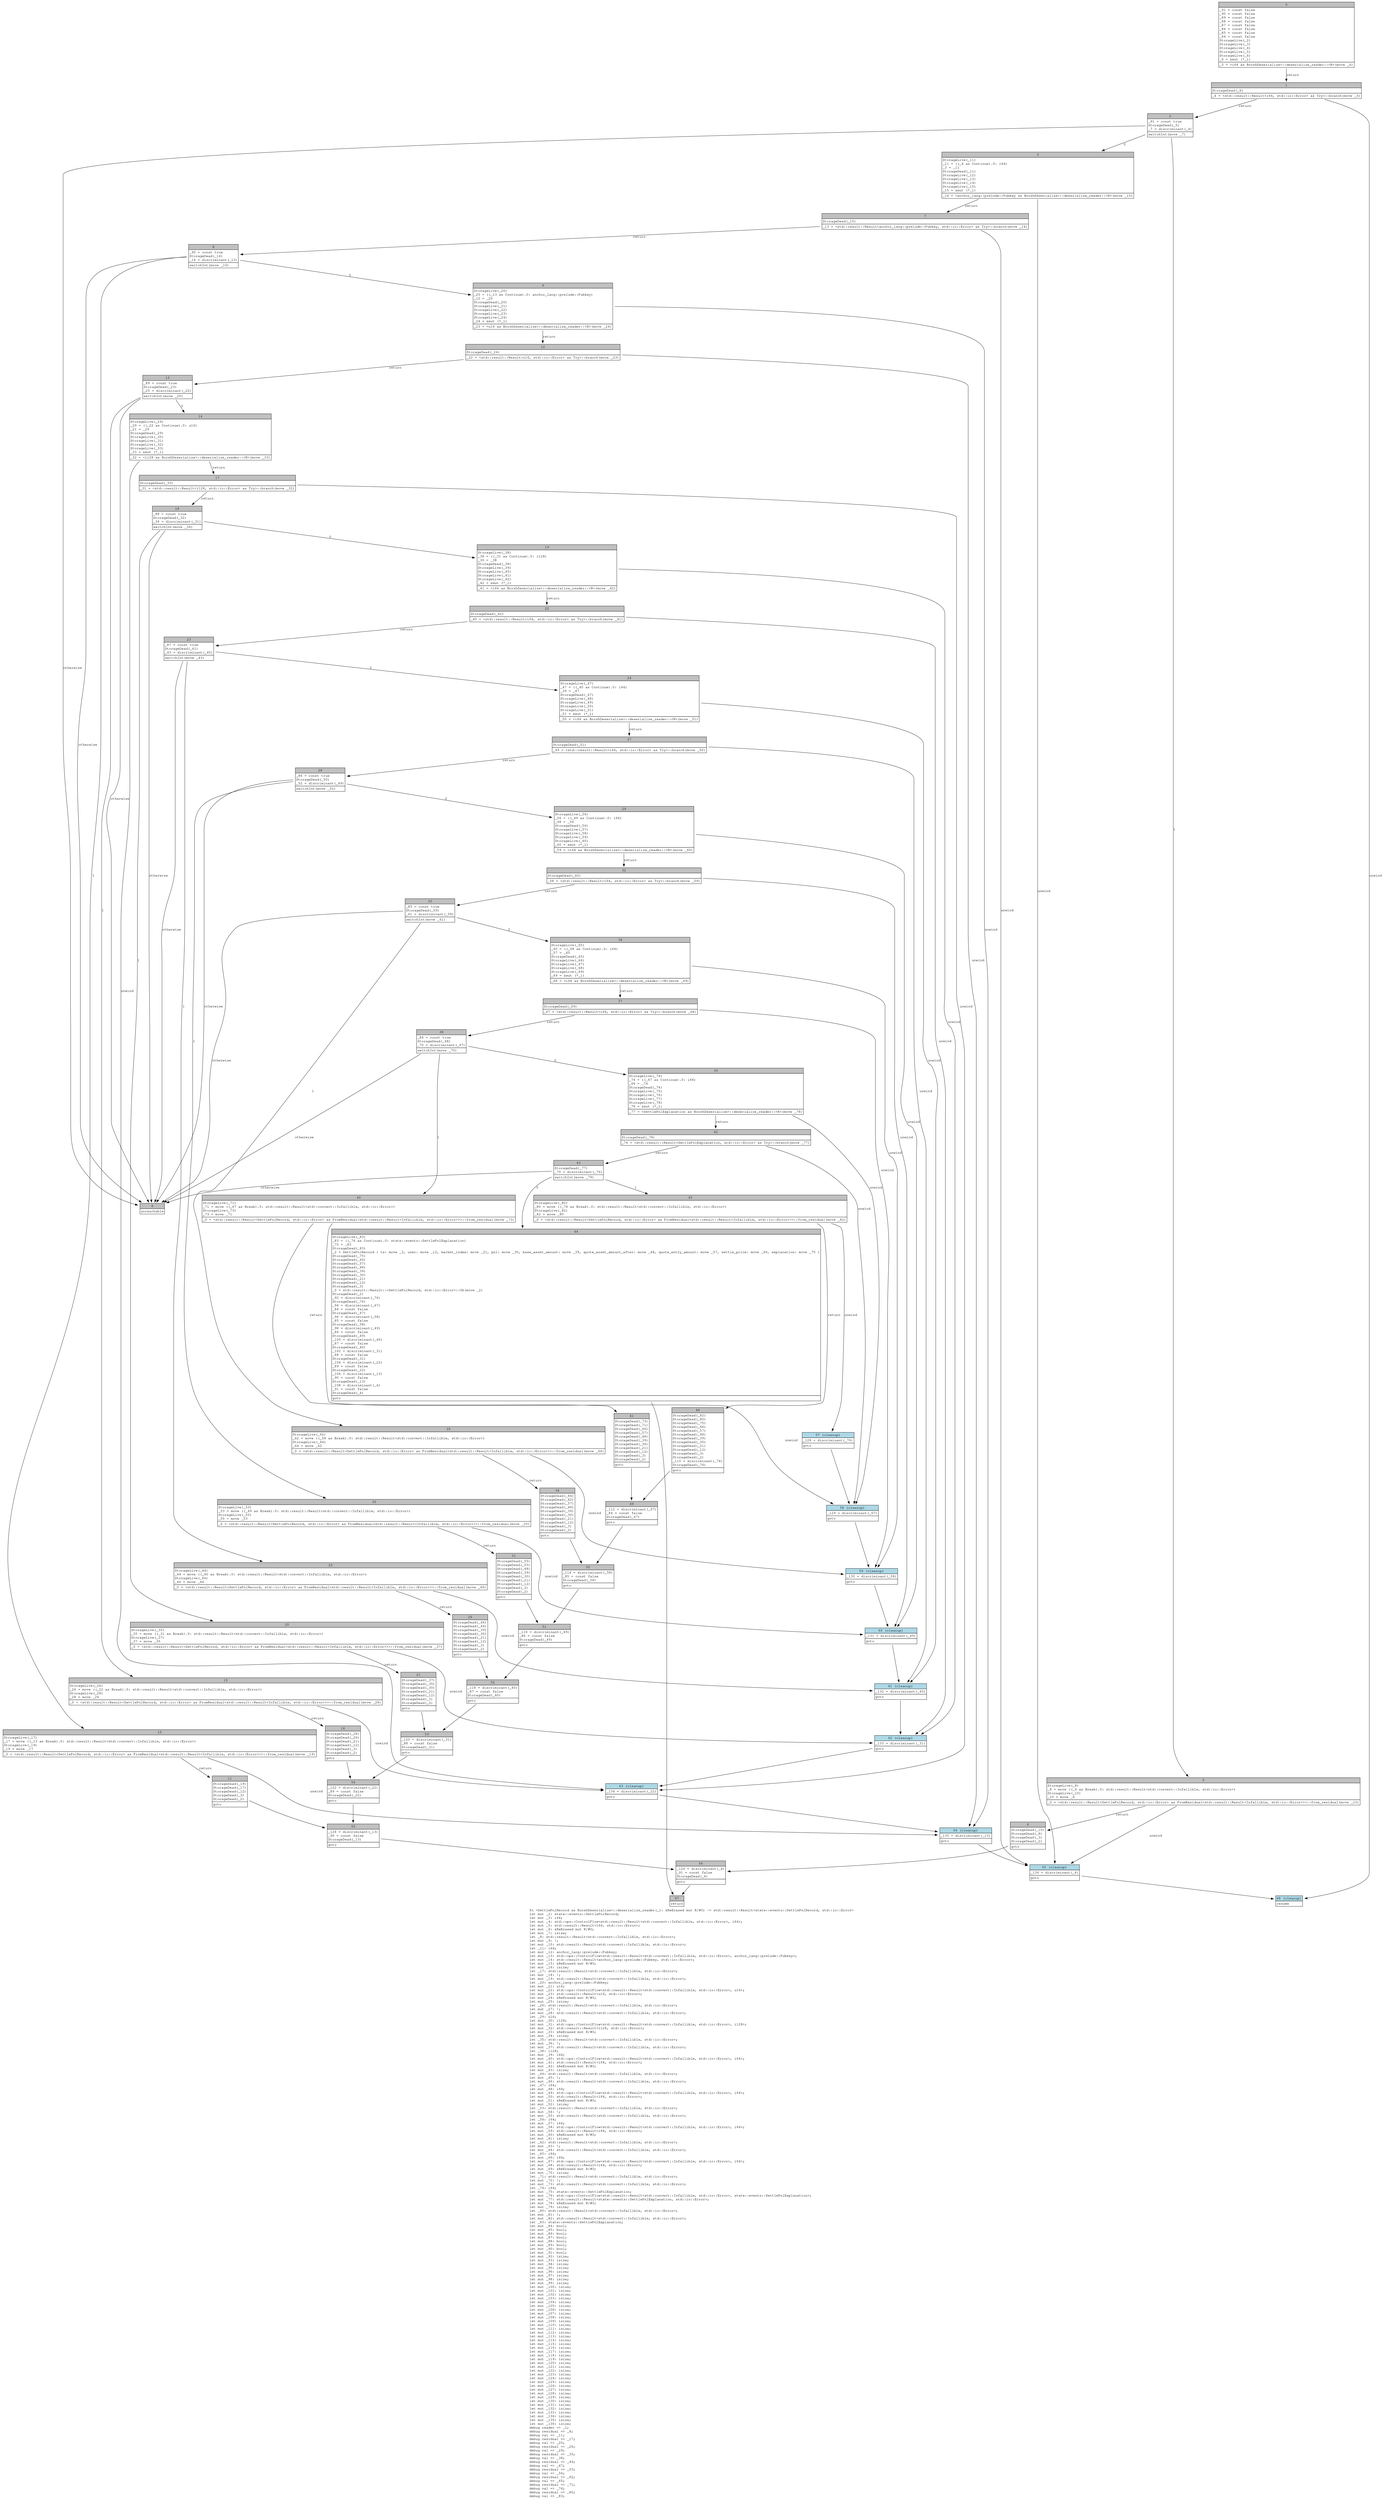 digraph Mir_0_15865 {
    graph [fontname="Courier, monospace"];
    node [fontname="Courier, monospace"];
    edge [fontname="Courier, monospace"];
    label=<fn &lt;SettlePnlRecord as BorshDeserialize&gt;::deserialize_reader(_1: &amp;ReErased mut R/#0) -&gt; std::result::Result&lt;state::events::SettlePnlRecord, std::io::Error&gt;<br align="left"/>let mut _2: state::events::SettlePnlRecord;<br align="left"/>let mut _3: i64;<br align="left"/>let mut _4: std::ops::ControlFlow&lt;std::result::Result&lt;std::convert::Infallible, std::io::Error&gt;, i64&gt;;<br align="left"/>let mut _5: std::result::Result&lt;i64, std::io::Error&gt;;<br align="left"/>let mut _6: &amp;ReErased mut R/#0;<br align="left"/>let mut _7: isize;<br align="left"/>let _8: std::result::Result&lt;std::convert::Infallible, std::io::Error&gt;;<br align="left"/>let mut _9: !;<br align="left"/>let mut _10: std::result::Result&lt;std::convert::Infallible, std::io::Error&gt;;<br align="left"/>let _11: i64;<br align="left"/>let mut _12: anchor_lang::prelude::Pubkey;<br align="left"/>let mut _13: std::ops::ControlFlow&lt;std::result::Result&lt;std::convert::Infallible, std::io::Error&gt;, anchor_lang::prelude::Pubkey&gt;;<br align="left"/>let mut _14: std::result::Result&lt;anchor_lang::prelude::Pubkey, std::io::Error&gt;;<br align="left"/>let mut _15: &amp;ReErased mut R/#0;<br align="left"/>let mut _16: isize;<br align="left"/>let _17: std::result::Result&lt;std::convert::Infallible, std::io::Error&gt;;<br align="left"/>let mut _18: !;<br align="left"/>let mut _19: std::result::Result&lt;std::convert::Infallible, std::io::Error&gt;;<br align="left"/>let _20: anchor_lang::prelude::Pubkey;<br align="left"/>let mut _21: u16;<br align="left"/>let mut _22: std::ops::ControlFlow&lt;std::result::Result&lt;std::convert::Infallible, std::io::Error&gt;, u16&gt;;<br align="left"/>let mut _23: std::result::Result&lt;u16, std::io::Error&gt;;<br align="left"/>let mut _24: &amp;ReErased mut R/#0;<br align="left"/>let mut _25: isize;<br align="left"/>let _26: std::result::Result&lt;std::convert::Infallible, std::io::Error&gt;;<br align="left"/>let mut _27: !;<br align="left"/>let mut _28: std::result::Result&lt;std::convert::Infallible, std::io::Error&gt;;<br align="left"/>let _29: u16;<br align="left"/>let mut _30: i128;<br align="left"/>let mut _31: std::ops::ControlFlow&lt;std::result::Result&lt;std::convert::Infallible, std::io::Error&gt;, i128&gt;;<br align="left"/>let mut _32: std::result::Result&lt;i128, std::io::Error&gt;;<br align="left"/>let mut _33: &amp;ReErased mut R/#0;<br align="left"/>let mut _34: isize;<br align="left"/>let _35: std::result::Result&lt;std::convert::Infallible, std::io::Error&gt;;<br align="left"/>let mut _36: !;<br align="left"/>let mut _37: std::result::Result&lt;std::convert::Infallible, std::io::Error&gt;;<br align="left"/>let _38: i128;<br align="left"/>let mut _39: i64;<br align="left"/>let mut _40: std::ops::ControlFlow&lt;std::result::Result&lt;std::convert::Infallible, std::io::Error&gt;, i64&gt;;<br align="left"/>let mut _41: std::result::Result&lt;i64, std::io::Error&gt;;<br align="left"/>let mut _42: &amp;ReErased mut R/#0;<br align="left"/>let mut _43: isize;<br align="left"/>let _44: std::result::Result&lt;std::convert::Infallible, std::io::Error&gt;;<br align="left"/>let mut _45: !;<br align="left"/>let mut _46: std::result::Result&lt;std::convert::Infallible, std::io::Error&gt;;<br align="left"/>let _47: i64;<br align="left"/>let mut _48: i64;<br align="left"/>let mut _49: std::ops::ControlFlow&lt;std::result::Result&lt;std::convert::Infallible, std::io::Error&gt;, i64&gt;;<br align="left"/>let mut _50: std::result::Result&lt;i64, std::io::Error&gt;;<br align="left"/>let mut _51: &amp;ReErased mut R/#0;<br align="left"/>let mut _52: isize;<br align="left"/>let _53: std::result::Result&lt;std::convert::Infallible, std::io::Error&gt;;<br align="left"/>let mut _54: !;<br align="left"/>let mut _55: std::result::Result&lt;std::convert::Infallible, std::io::Error&gt;;<br align="left"/>let _56: i64;<br align="left"/>let mut _57: i64;<br align="left"/>let mut _58: std::ops::ControlFlow&lt;std::result::Result&lt;std::convert::Infallible, std::io::Error&gt;, i64&gt;;<br align="left"/>let mut _59: std::result::Result&lt;i64, std::io::Error&gt;;<br align="left"/>let mut _60: &amp;ReErased mut R/#0;<br align="left"/>let mut _61: isize;<br align="left"/>let _62: std::result::Result&lt;std::convert::Infallible, std::io::Error&gt;;<br align="left"/>let mut _63: !;<br align="left"/>let mut _64: std::result::Result&lt;std::convert::Infallible, std::io::Error&gt;;<br align="left"/>let _65: i64;<br align="left"/>let mut _66: i64;<br align="left"/>let mut _67: std::ops::ControlFlow&lt;std::result::Result&lt;std::convert::Infallible, std::io::Error&gt;, i64&gt;;<br align="left"/>let mut _68: std::result::Result&lt;i64, std::io::Error&gt;;<br align="left"/>let mut _69: &amp;ReErased mut R/#0;<br align="left"/>let mut _70: isize;<br align="left"/>let _71: std::result::Result&lt;std::convert::Infallible, std::io::Error&gt;;<br align="left"/>let mut _72: !;<br align="left"/>let mut _73: std::result::Result&lt;std::convert::Infallible, std::io::Error&gt;;<br align="left"/>let _74: i64;<br align="left"/>let mut _75: state::events::SettlePnlExplanation;<br align="left"/>let mut _76: std::ops::ControlFlow&lt;std::result::Result&lt;std::convert::Infallible, std::io::Error&gt;, state::events::SettlePnlExplanation&gt;;<br align="left"/>let mut _77: std::result::Result&lt;state::events::SettlePnlExplanation, std::io::Error&gt;;<br align="left"/>let mut _78: &amp;ReErased mut R/#0;<br align="left"/>let mut _79: isize;<br align="left"/>let _80: std::result::Result&lt;std::convert::Infallible, std::io::Error&gt;;<br align="left"/>let mut _81: !;<br align="left"/>let mut _82: std::result::Result&lt;std::convert::Infallible, std::io::Error&gt;;<br align="left"/>let _83: state::events::SettlePnlExplanation;<br align="left"/>let mut _84: bool;<br align="left"/>let mut _85: bool;<br align="left"/>let mut _86: bool;<br align="left"/>let mut _87: bool;<br align="left"/>let mut _88: bool;<br align="left"/>let mut _89: bool;<br align="left"/>let mut _90: bool;<br align="left"/>let mut _91: bool;<br align="left"/>let mut _92: isize;<br align="left"/>let mut _93: isize;<br align="left"/>let mut _94: isize;<br align="left"/>let mut _95: isize;<br align="left"/>let mut _96: isize;<br align="left"/>let mut _97: isize;<br align="left"/>let mut _98: isize;<br align="left"/>let mut _99: isize;<br align="left"/>let mut _100: isize;<br align="left"/>let mut _101: isize;<br align="left"/>let mut _102: isize;<br align="left"/>let mut _103: isize;<br align="left"/>let mut _104: isize;<br align="left"/>let mut _105: isize;<br align="left"/>let mut _106: isize;<br align="left"/>let mut _107: isize;<br align="left"/>let mut _108: isize;<br align="left"/>let mut _109: isize;<br align="left"/>let mut _110: isize;<br align="left"/>let mut _111: isize;<br align="left"/>let mut _112: isize;<br align="left"/>let mut _113: isize;<br align="left"/>let mut _114: isize;<br align="left"/>let mut _115: isize;<br align="left"/>let mut _116: isize;<br align="left"/>let mut _117: isize;<br align="left"/>let mut _118: isize;<br align="left"/>let mut _119: isize;<br align="left"/>let mut _120: isize;<br align="left"/>let mut _121: isize;<br align="left"/>let mut _122: isize;<br align="left"/>let mut _123: isize;<br align="left"/>let mut _124: isize;<br align="left"/>let mut _125: isize;<br align="left"/>let mut _126: isize;<br align="left"/>let mut _127: isize;<br align="left"/>let mut _128: isize;<br align="left"/>let mut _129: isize;<br align="left"/>let mut _130: isize;<br align="left"/>let mut _131: isize;<br align="left"/>let mut _132: isize;<br align="left"/>let mut _133: isize;<br align="left"/>let mut _134: isize;<br align="left"/>let mut _135: isize;<br align="left"/>let mut _136: isize;<br align="left"/>debug reader =&gt; _1;<br align="left"/>debug residual =&gt; _8;<br align="left"/>debug val =&gt; _11;<br align="left"/>debug residual =&gt; _17;<br align="left"/>debug val =&gt; _20;<br align="left"/>debug residual =&gt; _26;<br align="left"/>debug val =&gt; _29;<br align="left"/>debug residual =&gt; _35;<br align="left"/>debug val =&gt; _38;<br align="left"/>debug residual =&gt; _44;<br align="left"/>debug val =&gt; _47;<br align="left"/>debug residual =&gt; _53;<br align="left"/>debug val =&gt; _56;<br align="left"/>debug residual =&gt; _62;<br align="left"/>debug val =&gt; _65;<br align="left"/>debug residual =&gt; _71;<br align="left"/>debug val =&gt; _74;<br align="left"/>debug residual =&gt; _80;<br align="left"/>debug val =&gt; _83;<br align="left"/>>;
    bb0__0_15865 [shape="none", label=<<table border="0" cellborder="1" cellspacing="0"><tr><td bgcolor="gray" align="center" colspan="1">0</td></tr><tr><td align="left" balign="left">_91 = const false<br/>_90 = const false<br/>_89 = const false<br/>_88 = const false<br/>_87 = const false<br/>_86 = const false<br/>_85 = const false<br/>_84 = const false<br/>StorageLive(_2)<br/>StorageLive(_3)<br/>StorageLive(_4)<br/>StorageLive(_5)<br/>StorageLive(_6)<br/>_6 = &amp;mut (*_1)<br/></td></tr><tr><td align="left">_5 = &lt;i64 as BorshDeserialize&gt;::deserialize_reader::&lt;R&gt;(move _6)</td></tr></table>>];
    bb1__0_15865 [shape="none", label=<<table border="0" cellborder="1" cellspacing="0"><tr><td bgcolor="gray" align="center" colspan="1">1</td></tr><tr><td align="left" balign="left">StorageDead(_6)<br/></td></tr><tr><td align="left">_4 = &lt;std::result::Result&lt;i64, std::io::Error&gt; as Try&gt;::branch(move _5)</td></tr></table>>];
    bb2__0_15865 [shape="none", label=<<table border="0" cellborder="1" cellspacing="0"><tr><td bgcolor="gray" align="center" colspan="1">2</td></tr><tr><td align="left" balign="left">_91 = const true<br/>StorageDead(_5)<br/>_7 = discriminant(_4)<br/></td></tr><tr><td align="left">switchInt(move _7)</td></tr></table>>];
    bb3__0_15865 [shape="none", label=<<table border="0" cellborder="1" cellspacing="0"><tr><td bgcolor="gray" align="center" colspan="1">3</td></tr><tr><td align="left" balign="left">StorageLive(_11)<br/>_11 = ((_4 as Continue).0: i64)<br/>_3 = _11<br/>StorageDead(_11)<br/>StorageLive(_12)<br/>StorageLive(_13)<br/>StorageLive(_14)<br/>StorageLive(_15)<br/>_15 = &amp;mut (*_1)<br/></td></tr><tr><td align="left">_14 = &lt;anchor_lang::prelude::Pubkey as BorshDeserialize&gt;::deserialize_reader::&lt;R&gt;(move _15)</td></tr></table>>];
    bb4__0_15865 [shape="none", label=<<table border="0" cellborder="1" cellspacing="0"><tr><td bgcolor="gray" align="center" colspan="1">4</td></tr><tr><td align="left">unreachable</td></tr></table>>];
    bb5__0_15865 [shape="none", label=<<table border="0" cellborder="1" cellspacing="0"><tr><td bgcolor="gray" align="center" colspan="1">5</td></tr><tr><td align="left" balign="left">StorageLive(_8)<br/>_8 = move ((_4 as Break).0: std::result::Result&lt;std::convert::Infallible, std::io::Error&gt;)<br/>StorageLive(_10)<br/>_10 = move _8<br/></td></tr><tr><td align="left">_0 = &lt;std::result::Result&lt;SettlePnlRecord, std::io::Error&gt; as FromResidual&lt;std::result::Result&lt;Infallible, std::io::Error&gt;&gt;&gt;::from_residual(move _10)</td></tr></table>>];
    bb6__0_15865 [shape="none", label=<<table border="0" cellborder="1" cellspacing="0"><tr><td bgcolor="gray" align="center" colspan="1">6</td></tr><tr><td align="left" balign="left">StorageDead(_10)<br/>StorageDead(_8)<br/>StorageDead(_3)<br/>StorageDead(_2)<br/></td></tr><tr><td align="left">goto</td></tr></table>>];
    bb7__0_15865 [shape="none", label=<<table border="0" cellborder="1" cellspacing="0"><tr><td bgcolor="gray" align="center" colspan="1">7</td></tr><tr><td align="left" balign="left">StorageDead(_15)<br/></td></tr><tr><td align="left">_13 = &lt;std::result::Result&lt;anchor_lang::prelude::Pubkey, std::io::Error&gt; as Try&gt;::branch(move _14)</td></tr></table>>];
    bb8__0_15865 [shape="none", label=<<table border="0" cellborder="1" cellspacing="0"><tr><td bgcolor="gray" align="center" colspan="1">8</td></tr><tr><td align="left" balign="left">_90 = const true<br/>StorageDead(_14)<br/>_16 = discriminant(_13)<br/></td></tr><tr><td align="left">switchInt(move _16)</td></tr></table>>];
    bb9__0_15865 [shape="none", label=<<table border="0" cellborder="1" cellspacing="0"><tr><td bgcolor="gray" align="center" colspan="1">9</td></tr><tr><td align="left" balign="left">StorageLive(_20)<br/>_20 = ((_13 as Continue).0: anchor_lang::prelude::Pubkey)<br/>_12 = _20<br/>StorageDead(_20)<br/>StorageLive(_21)<br/>StorageLive(_22)<br/>StorageLive(_23)<br/>StorageLive(_24)<br/>_24 = &amp;mut (*_1)<br/></td></tr><tr><td align="left">_23 = &lt;u16 as BorshDeserialize&gt;::deserialize_reader::&lt;R&gt;(move _24)</td></tr></table>>];
    bb10__0_15865 [shape="none", label=<<table border="0" cellborder="1" cellspacing="0"><tr><td bgcolor="gray" align="center" colspan="1">10</td></tr><tr><td align="left" balign="left">StorageLive(_17)<br/>_17 = move ((_13 as Break).0: std::result::Result&lt;std::convert::Infallible, std::io::Error&gt;)<br/>StorageLive(_19)<br/>_19 = move _17<br/></td></tr><tr><td align="left">_0 = &lt;std::result::Result&lt;SettlePnlRecord, std::io::Error&gt; as FromResidual&lt;std::result::Result&lt;Infallible, std::io::Error&gt;&gt;&gt;::from_residual(move _19)</td></tr></table>>];
    bb11__0_15865 [shape="none", label=<<table border="0" cellborder="1" cellspacing="0"><tr><td bgcolor="gray" align="center" colspan="1">11</td></tr><tr><td align="left" balign="left">StorageDead(_19)<br/>StorageDead(_17)<br/>StorageDead(_12)<br/>StorageDead(_3)<br/>StorageDead(_2)<br/></td></tr><tr><td align="left">goto</td></tr></table>>];
    bb12__0_15865 [shape="none", label=<<table border="0" cellborder="1" cellspacing="0"><tr><td bgcolor="gray" align="center" colspan="1">12</td></tr><tr><td align="left" balign="left">StorageDead(_24)<br/></td></tr><tr><td align="left">_22 = &lt;std::result::Result&lt;u16, std::io::Error&gt; as Try&gt;::branch(move _23)</td></tr></table>>];
    bb13__0_15865 [shape="none", label=<<table border="0" cellborder="1" cellspacing="0"><tr><td bgcolor="gray" align="center" colspan="1">13</td></tr><tr><td align="left" balign="left">_89 = const true<br/>StorageDead(_23)<br/>_25 = discriminant(_22)<br/></td></tr><tr><td align="left">switchInt(move _25)</td></tr></table>>];
    bb14__0_15865 [shape="none", label=<<table border="0" cellborder="1" cellspacing="0"><tr><td bgcolor="gray" align="center" colspan="1">14</td></tr><tr><td align="left" balign="left">StorageLive(_29)<br/>_29 = ((_22 as Continue).0: u16)<br/>_21 = _29<br/>StorageDead(_29)<br/>StorageLive(_30)<br/>StorageLive(_31)<br/>StorageLive(_32)<br/>StorageLive(_33)<br/>_33 = &amp;mut (*_1)<br/></td></tr><tr><td align="left">_32 = &lt;i128 as BorshDeserialize&gt;::deserialize_reader::&lt;R&gt;(move _33)</td></tr></table>>];
    bb15__0_15865 [shape="none", label=<<table border="0" cellborder="1" cellspacing="0"><tr><td bgcolor="gray" align="center" colspan="1">15</td></tr><tr><td align="left" balign="left">StorageLive(_26)<br/>_26 = move ((_22 as Break).0: std::result::Result&lt;std::convert::Infallible, std::io::Error&gt;)<br/>StorageLive(_28)<br/>_28 = move _26<br/></td></tr><tr><td align="left">_0 = &lt;std::result::Result&lt;SettlePnlRecord, std::io::Error&gt; as FromResidual&lt;std::result::Result&lt;Infallible, std::io::Error&gt;&gt;&gt;::from_residual(move _28)</td></tr></table>>];
    bb16__0_15865 [shape="none", label=<<table border="0" cellborder="1" cellspacing="0"><tr><td bgcolor="gray" align="center" colspan="1">16</td></tr><tr><td align="left" balign="left">StorageDead(_28)<br/>StorageDead(_26)<br/>StorageDead(_21)<br/>StorageDead(_12)<br/>StorageDead(_3)<br/>StorageDead(_2)<br/></td></tr><tr><td align="left">goto</td></tr></table>>];
    bb17__0_15865 [shape="none", label=<<table border="0" cellborder="1" cellspacing="0"><tr><td bgcolor="gray" align="center" colspan="1">17</td></tr><tr><td align="left" balign="left">StorageDead(_33)<br/></td></tr><tr><td align="left">_31 = &lt;std::result::Result&lt;i128, std::io::Error&gt; as Try&gt;::branch(move _32)</td></tr></table>>];
    bb18__0_15865 [shape="none", label=<<table border="0" cellborder="1" cellspacing="0"><tr><td bgcolor="gray" align="center" colspan="1">18</td></tr><tr><td align="left" balign="left">_88 = const true<br/>StorageDead(_32)<br/>_34 = discriminant(_31)<br/></td></tr><tr><td align="left">switchInt(move _34)</td></tr></table>>];
    bb19__0_15865 [shape="none", label=<<table border="0" cellborder="1" cellspacing="0"><tr><td bgcolor="gray" align="center" colspan="1">19</td></tr><tr><td align="left" balign="left">StorageLive(_38)<br/>_38 = ((_31 as Continue).0: i128)<br/>_30 = _38<br/>StorageDead(_38)<br/>StorageLive(_39)<br/>StorageLive(_40)<br/>StorageLive(_41)<br/>StorageLive(_42)<br/>_42 = &amp;mut (*_1)<br/></td></tr><tr><td align="left">_41 = &lt;i64 as BorshDeserialize&gt;::deserialize_reader::&lt;R&gt;(move _42)</td></tr></table>>];
    bb20__0_15865 [shape="none", label=<<table border="0" cellborder="1" cellspacing="0"><tr><td bgcolor="gray" align="center" colspan="1">20</td></tr><tr><td align="left" balign="left">StorageLive(_35)<br/>_35 = move ((_31 as Break).0: std::result::Result&lt;std::convert::Infallible, std::io::Error&gt;)<br/>StorageLive(_37)<br/>_37 = move _35<br/></td></tr><tr><td align="left">_0 = &lt;std::result::Result&lt;SettlePnlRecord, std::io::Error&gt; as FromResidual&lt;std::result::Result&lt;Infallible, std::io::Error&gt;&gt;&gt;::from_residual(move _37)</td></tr></table>>];
    bb21__0_15865 [shape="none", label=<<table border="0" cellborder="1" cellspacing="0"><tr><td bgcolor="gray" align="center" colspan="1">21</td></tr><tr><td align="left" balign="left">StorageDead(_37)<br/>StorageDead(_35)<br/>StorageDead(_30)<br/>StorageDead(_21)<br/>StorageDead(_12)<br/>StorageDead(_3)<br/>StorageDead(_2)<br/></td></tr><tr><td align="left">goto</td></tr></table>>];
    bb22__0_15865 [shape="none", label=<<table border="0" cellborder="1" cellspacing="0"><tr><td bgcolor="gray" align="center" colspan="1">22</td></tr><tr><td align="left" balign="left">StorageDead(_42)<br/></td></tr><tr><td align="left">_40 = &lt;std::result::Result&lt;i64, std::io::Error&gt; as Try&gt;::branch(move _41)</td></tr></table>>];
    bb23__0_15865 [shape="none", label=<<table border="0" cellborder="1" cellspacing="0"><tr><td bgcolor="gray" align="center" colspan="1">23</td></tr><tr><td align="left" balign="left">_87 = const true<br/>StorageDead(_41)<br/>_43 = discriminant(_40)<br/></td></tr><tr><td align="left">switchInt(move _43)</td></tr></table>>];
    bb24__0_15865 [shape="none", label=<<table border="0" cellborder="1" cellspacing="0"><tr><td bgcolor="gray" align="center" colspan="1">24</td></tr><tr><td align="left" balign="left">StorageLive(_47)<br/>_47 = ((_40 as Continue).0: i64)<br/>_39 = _47<br/>StorageDead(_47)<br/>StorageLive(_48)<br/>StorageLive(_49)<br/>StorageLive(_50)<br/>StorageLive(_51)<br/>_51 = &amp;mut (*_1)<br/></td></tr><tr><td align="left">_50 = &lt;i64 as BorshDeserialize&gt;::deserialize_reader::&lt;R&gt;(move _51)</td></tr></table>>];
    bb25__0_15865 [shape="none", label=<<table border="0" cellborder="1" cellspacing="0"><tr><td bgcolor="gray" align="center" colspan="1">25</td></tr><tr><td align="left" balign="left">StorageLive(_44)<br/>_44 = move ((_40 as Break).0: std::result::Result&lt;std::convert::Infallible, std::io::Error&gt;)<br/>StorageLive(_46)<br/>_46 = move _44<br/></td></tr><tr><td align="left">_0 = &lt;std::result::Result&lt;SettlePnlRecord, std::io::Error&gt; as FromResidual&lt;std::result::Result&lt;Infallible, std::io::Error&gt;&gt;&gt;::from_residual(move _46)</td></tr></table>>];
    bb26__0_15865 [shape="none", label=<<table border="0" cellborder="1" cellspacing="0"><tr><td bgcolor="gray" align="center" colspan="1">26</td></tr><tr><td align="left" balign="left">StorageDead(_46)<br/>StorageDead(_44)<br/>StorageDead(_39)<br/>StorageDead(_30)<br/>StorageDead(_21)<br/>StorageDead(_12)<br/>StorageDead(_3)<br/>StorageDead(_2)<br/></td></tr><tr><td align="left">goto</td></tr></table>>];
    bb27__0_15865 [shape="none", label=<<table border="0" cellborder="1" cellspacing="0"><tr><td bgcolor="gray" align="center" colspan="1">27</td></tr><tr><td align="left" balign="left">StorageDead(_51)<br/></td></tr><tr><td align="left">_49 = &lt;std::result::Result&lt;i64, std::io::Error&gt; as Try&gt;::branch(move _50)</td></tr></table>>];
    bb28__0_15865 [shape="none", label=<<table border="0" cellborder="1" cellspacing="0"><tr><td bgcolor="gray" align="center" colspan="1">28</td></tr><tr><td align="left" balign="left">_86 = const true<br/>StorageDead(_50)<br/>_52 = discriminant(_49)<br/></td></tr><tr><td align="left">switchInt(move _52)</td></tr></table>>];
    bb29__0_15865 [shape="none", label=<<table border="0" cellborder="1" cellspacing="0"><tr><td bgcolor="gray" align="center" colspan="1">29</td></tr><tr><td align="left" balign="left">StorageLive(_56)<br/>_56 = ((_49 as Continue).0: i64)<br/>_48 = _56<br/>StorageDead(_56)<br/>StorageLive(_57)<br/>StorageLive(_58)<br/>StorageLive(_59)<br/>StorageLive(_60)<br/>_60 = &amp;mut (*_1)<br/></td></tr><tr><td align="left">_59 = &lt;i64 as BorshDeserialize&gt;::deserialize_reader::&lt;R&gt;(move _60)</td></tr></table>>];
    bb30__0_15865 [shape="none", label=<<table border="0" cellborder="1" cellspacing="0"><tr><td bgcolor="gray" align="center" colspan="1">30</td></tr><tr><td align="left" balign="left">StorageLive(_53)<br/>_53 = move ((_49 as Break).0: std::result::Result&lt;std::convert::Infallible, std::io::Error&gt;)<br/>StorageLive(_55)<br/>_55 = move _53<br/></td></tr><tr><td align="left">_0 = &lt;std::result::Result&lt;SettlePnlRecord, std::io::Error&gt; as FromResidual&lt;std::result::Result&lt;Infallible, std::io::Error&gt;&gt;&gt;::from_residual(move _55)</td></tr></table>>];
    bb31__0_15865 [shape="none", label=<<table border="0" cellborder="1" cellspacing="0"><tr><td bgcolor="gray" align="center" colspan="1">31</td></tr><tr><td align="left" balign="left">StorageDead(_55)<br/>StorageDead(_53)<br/>StorageDead(_48)<br/>StorageDead(_39)<br/>StorageDead(_30)<br/>StorageDead(_21)<br/>StorageDead(_12)<br/>StorageDead(_3)<br/>StorageDead(_2)<br/></td></tr><tr><td align="left">goto</td></tr></table>>];
    bb32__0_15865 [shape="none", label=<<table border="0" cellborder="1" cellspacing="0"><tr><td bgcolor="gray" align="center" colspan="1">32</td></tr><tr><td align="left" balign="left">StorageDead(_60)<br/></td></tr><tr><td align="left">_58 = &lt;std::result::Result&lt;i64, std::io::Error&gt; as Try&gt;::branch(move _59)</td></tr></table>>];
    bb33__0_15865 [shape="none", label=<<table border="0" cellborder="1" cellspacing="0"><tr><td bgcolor="gray" align="center" colspan="1">33</td></tr><tr><td align="left" balign="left">_85 = const true<br/>StorageDead(_59)<br/>_61 = discriminant(_58)<br/></td></tr><tr><td align="left">switchInt(move _61)</td></tr></table>>];
    bb34__0_15865 [shape="none", label=<<table border="0" cellborder="1" cellspacing="0"><tr><td bgcolor="gray" align="center" colspan="1">34</td></tr><tr><td align="left" balign="left">StorageLive(_65)<br/>_65 = ((_58 as Continue).0: i64)<br/>_57 = _65<br/>StorageDead(_65)<br/>StorageLive(_66)<br/>StorageLive(_67)<br/>StorageLive(_68)<br/>StorageLive(_69)<br/>_69 = &amp;mut (*_1)<br/></td></tr><tr><td align="left">_68 = &lt;i64 as BorshDeserialize&gt;::deserialize_reader::&lt;R&gt;(move _69)</td></tr></table>>];
    bb35__0_15865 [shape="none", label=<<table border="0" cellborder="1" cellspacing="0"><tr><td bgcolor="gray" align="center" colspan="1">35</td></tr><tr><td align="left" balign="left">StorageLive(_62)<br/>_62 = move ((_58 as Break).0: std::result::Result&lt;std::convert::Infallible, std::io::Error&gt;)<br/>StorageLive(_64)<br/>_64 = move _62<br/></td></tr><tr><td align="left">_0 = &lt;std::result::Result&lt;SettlePnlRecord, std::io::Error&gt; as FromResidual&lt;std::result::Result&lt;Infallible, std::io::Error&gt;&gt;&gt;::from_residual(move _64)</td></tr></table>>];
    bb36__0_15865 [shape="none", label=<<table border="0" cellborder="1" cellspacing="0"><tr><td bgcolor="gray" align="center" colspan="1">36</td></tr><tr><td align="left" balign="left">StorageDead(_64)<br/>StorageDead(_62)<br/>StorageDead(_57)<br/>StorageDead(_48)<br/>StorageDead(_39)<br/>StorageDead(_30)<br/>StorageDead(_21)<br/>StorageDead(_12)<br/>StorageDead(_3)<br/>StorageDead(_2)<br/></td></tr><tr><td align="left">goto</td></tr></table>>];
    bb37__0_15865 [shape="none", label=<<table border="0" cellborder="1" cellspacing="0"><tr><td bgcolor="gray" align="center" colspan="1">37</td></tr><tr><td align="left" balign="left">StorageDead(_69)<br/></td></tr><tr><td align="left">_67 = &lt;std::result::Result&lt;i64, std::io::Error&gt; as Try&gt;::branch(move _68)</td></tr></table>>];
    bb38__0_15865 [shape="none", label=<<table border="0" cellborder="1" cellspacing="0"><tr><td bgcolor="gray" align="center" colspan="1">38</td></tr><tr><td align="left" balign="left">_84 = const true<br/>StorageDead(_68)<br/>_70 = discriminant(_67)<br/></td></tr><tr><td align="left">switchInt(move _70)</td></tr></table>>];
    bb39__0_15865 [shape="none", label=<<table border="0" cellborder="1" cellspacing="0"><tr><td bgcolor="gray" align="center" colspan="1">39</td></tr><tr><td align="left" balign="left">StorageLive(_74)<br/>_74 = ((_67 as Continue).0: i64)<br/>_66 = _74<br/>StorageDead(_74)<br/>StorageLive(_75)<br/>StorageLive(_76)<br/>StorageLive(_77)<br/>StorageLive(_78)<br/>_78 = &amp;mut (*_1)<br/></td></tr><tr><td align="left">_77 = &lt;SettlePnlExplanation as BorshDeserialize&gt;::deserialize_reader::&lt;R&gt;(move _78)</td></tr></table>>];
    bb40__0_15865 [shape="none", label=<<table border="0" cellborder="1" cellspacing="0"><tr><td bgcolor="gray" align="center" colspan="1">40</td></tr><tr><td align="left" balign="left">StorageLive(_71)<br/>_71 = move ((_67 as Break).0: std::result::Result&lt;std::convert::Infallible, std::io::Error&gt;)<br/>StorageLive(_73)<br/>_73 = move _71<br/></td></tr><tr><td align="left">_0 = &lt;std::result::Result&lt;SettlePnlRecord, std::io::Error&gt; as FromResidual&lt;std::result::Result&lt;Infallible, std::io::Error&gt;&gt;&gt;::from_residual(move _73)</td></tr></table>>];
    bb41__0_15865 [shape="none", label=<<table border="0" cellborder="1" cellspacing="0"><tr><td bgcolor="gray" align="center" colspan="1">41</td></tr><tr><td align="left" balign="left">StorageDead(_73)<br/>StorageDead(_71)<br/>StorageDead(_66)<br/>StorageDead(_57)<br/>StorageDead(_48)<br/>StorageDead(_39)<br/>StorageDead(_30)<br/>StorageDead(_21)<br/>StorageDead(_12)<br/>StorageDead(_3)<br/>StorageDead(_2)<br/></td></tr><tr><td align="left">goto</td></tr></table>>];
    bb42__0_15865 [shape="none", label=<<table border="0" cellborder="1" cellspacing="0"><tr><td bgcolor="gray" align="center" colspan="1">42</td></tr><tr><td align="left" balign="left">StorageDead(_78)<br/></td></tr><tr><td align="left">_76 = &lt;std::result::Result&lt;SettlePnlExplanation, std::io::Error&gt; as Try&gt;::branch(move _77)</td></tr></table>>];
    bb43__0_15865 [shape="none", label=<<table border="0" cellborder="1" cellspacing="0"><tr><td bgcolor="gray" align="center" colspan="1">43</td></tr><tr><td align="left" balign="left">StorageDead(_77)<br/>_79 = discriminant(_76)<br/></td></tr><tr><td align="left">switchInt(move _79)</td></tr></table>>];
    bb44__0_15865 [shape="none", label=<<table border="0" cellborder="1" cellspacing="0"><tr><td bgcolor="gray" align="center" colspan="1">44</td></tr><tr><td align="left" balign="left">StorageLive(_83)<br/>_83 = ((_76 as Continue).0: state::events::SettlePnlExplanation)<br/>_75 = _83<br/>StorageDead(_83)<br/>_2 = SettlePnlRecord { ts: move _3, user: move _12, market_index: move _21, pnl: move _30, base_asset_amount: move _39, quote_asset_amount_after: move _48, quote_entry_amount: move _57, settle_price: move _66, explanation: move _75 }<br/>StorageDead(_75)<br/>StorageDead(_66)<br/>StorageDead(_57)<br/>StorageDead(_48)<br/>StorageDead(_39)<br/>StorageDead(_30)<br/>StorageDead(_21)<br/>StorageDead(_12)<br/>StorageDead(_3)<br/>_0 = std::result::Result::&lt;SettlePnlRecord, std::io::Error&gt;::Ok(move _2)<br/>StorageDead(_2)<br/>_92 = discriminant(_76)<br/>StorageDead(_76)<br/>_94 = discriminant(_67)<br/>_84 = const false<br/>StorageDead(_67)<br/>_96 = discriminant(_58)<br/>_85 = const false<br/>StorageDead(_58)<br/>_98 = discriminant(_49)<br/>_86 = const false<br/>StorageDead(_49)<br/>_100 = discriminant(_40)<br/>_87 = const false<br/>StorageDead(_40)<br/>_102 = discriminant(_31)<br/>_88 = const false<br/>StorageDead(_31)<br/>_104 = discriminant(_22)<br/>_89 = const false<br/>StorageDead(_22)<br/>_106 = discriminant(_13)<br/>_90 = const false<br/>StorageDead(_13)<br/>_108 = discriminant(_4)<br/>_91 = const false<br/>StorageDead(_4)<br/></td></tr><tr><td align="left">goto</td></tr></table>>];
    bb45__0_15865 [shape="none", label=<<table border="0" cellborder="1" cellspacing="0"><tr><td bgcolor="gray" align="center" colspan="1">45</td></tr><tr><td align="left" balign="left">StorageLive(_80)<br/>_80 = move ((_76 as Break).0: std::result::Result&lt;std::convert::Infallible, std::io::Error&gt;)<br/>StorageLive(_82)<br/>_82 = move _80<br/></td></tr><tr><td align="left">_0 = &lt;std::result::Result&lt;SettlePnlRecord, std::io::Error&gt; as FromResidual&lt;std::result::Result&lt;Infallible, std::io::Error&gt;&gt;&gt;::from_residual(move _82)</td></tr></table>>];
    bb46__0_15865 [shape="none", label=<<table border="0" cellborder="1" cellspacing="0"><tr><td bgcolor="gray" align="center" colspan="1">46</td></tr><tr><td align="left" balign="left">StorageDead(_82)<br/>StorageDead(_80)<br/>StorageDead(_75)<br/>StorageDead(_66)<br/>StorageDead(_57)<br/>StorageDead(_48)<br/>StorageDead(_39)<br/>StorageDead(_30)<br/>StorageDead(_21)<br/>StorageDead(_12)<br/>StorageDead(_3)<br/>StorageDead(_2)<br/>_110 = discriminant(_76)<br/>StorageDead(_76)<br/></td></tr><tr><td align="left">goto</td></tr></table>>];
    bb47__0_15865 [shape="none", label=<<table border="0" cellborder="1" cellspacing="0"><tr><td bgcolor="gray" align="center" colspan="1">47</td></tr><tr><td align="left">return</td></tr></table>>];
    bb48__0_15865 [shape="none", label=<<table border="0" cellborder="1" cellspacing="0"><tr><td bgcolor="lightblue" align="center" colspan="1">48 (cleanup)</td></tr><tr><td align="left">resume</td></tr></table>>];
    bb49__0_15865 [shape="none", label=<<table border="0" cellborder="1" cellspacing="0"><tr><td bgcolor="gray" align="center" colspan="1">49</td></tr><tr><td align="left" balign="left">_112 = discriminant(_67)<br/>_84 = const false<br/>StorageDead(_67)<br/></td></tr><tr><td align="left">goto</td></tr></table>>];
    bb50__0_15865 [shape="none", label=<<table border="0" cellborder="1" cellspacing="0"><tr><td bgcolor="gray" align="center" colspan="1">50</td></tr><tr><td align="left" balign="left">_114 = discriminant(_58)<br/>_85 = const false<br/>StorageDead(_58)<br/></td></tr><tr><td align="left">goto</td></tr></table>>];
    bb51__0_15865 [shape="none", label=<<table border="0" cellborder="1" cellspacing="0"><tr><td bgcolor="gray" align="center" colspan="1">51</td></tr><tr><td align="left" balign="left">_116 = discriminant(_49)<br/>_86 = const false<br/>StorageDead(_49)<br/></td></tr><tr><td align="left">goto</td></tr></table>>];
    bb52__0_15865 [shape="none", label=<<table border="0" cellborder="1" cellspacing="0"><tr><td bgcolor="gray" align="center" colspan="1">52</td></tr><tr><td align="left" balign="left">_118 = discriminant(_40)<br/>_87 = const false<br/>StorageDead(_40)<br/></td></tr><tr><td align="left">goto</td></tr></table>>];
    bb53__0_15865 [shape="none", label=<<table border="0" cellborder="1" cellspacing="0"><tr><td bgcolor="gray" align="center" colspan="1">53</td></tr><tr><td align="left" balign="left">_120 = discriminant(_31)<br/>_88 = const false<br/>StorageDead(_31)<br/></td></tr><tr><td align="left">goto</td></tr></table>>];
    bb54__0_15865 [shape="none", label=<<table border="0" cellborder="1" cellspacing="0"><tr><td bgcolor="gray" align="center" colspan="1">54</td></tr><tr><td align="left" balign="left">_122 = discriminant(_22)<br/>_89 = const false<br/>StorageDead(_22)<br/></td></tr><tr><td align="left">goto</td></tr></table>>];
    bb55__0_15865 [shape="none", label=<<table border="0" cellborder="1" cellspacing="0"><tr><td bgcolor="gray" align="center" colspan="1">55</td></tr><tr><td align="left" balign="left">_124 = discriminant(_13)<br/>_90 = const false<br/>StorageDead(_13)<br/></td></tr><tr><td align="left">goto</td></tr></table>>];
    bb56__0_15865 [shape="none", label=<<table border="0" cellborder="1" cellspacing="0"><tr><td bgcolor="gray" align="center" colspan="1">56</td></tr><tr><td align="left" balign="left">_126 = discriminant(_4)<br/>_91 = const false<br/>StorageDead(_4)<br/></td></tr><tr><td align="left">goto</td></tr></table>>];
    bb57__0_15865 [shape="none", label=<<table border="0" cellborder="1" cellspacing="0"><tr><td bgcolor="lightblue" align="center" colspan="1">57 (cleanup)</td></tr><tr><td align="left" balign="left">_128 = discriminant(_76)<br/></td></tr><tr><td align="left">goto</td></tr></table>>];
    bb58__0_15865 [shape="none", label=<<table border="0" cellborder="1" cellspacing="0"><tr><td bgcolor="lightblue" align="center" colspan="1">58 (cleanup)</td></tr><tr><td align="left" balign="left">_129 = discriminant(_67)<br/></td></tr><tr><td align="left">goto</td></tr></table>>];
    bb59__0_15865 [shape="none", label=<<table border="0" cellborder="1" cellspacing="0"><tr><td bgcolor="lightblue" align="center" colspan="1">59 (cleanup)</td></tr><tr><td align="left" balign="left">_130 = discriminant(_58)<br/></td></tr><tr><td align="left">goto</td></tr></table>>];
    bb60__0_15865 [shape="none", label=<<table border="0" cellborder="1" cellspacing="0"><tr><td bgcolor="lightblue" align="center" colspan="1">60 (cleanup)</td></tr><tr><td align="left" balign="left">_131 = discriminant(_49)<br/></td></tr><tr><td align="left">goto</td></tr></table>>];
    bb61__0_15865 [shape="none", label=<<table border="0" cellborder="1" cellspacing="0"><tr><td bgcolor="lightblue" align="center" colspan="1">61 (cleanup)</td></tr><tr><td align="left" balign="left">_132 = discriminant(_40)<br/></td></tr><tr><td align="left">goto</td></tr></table>>];
    bb62__0_15865 [shape="none", label=<<table border="0" cellborder="1" cellspacing="0"><tr><td bgcolor="lightblue" align="center" colspan="1">62 (cleanup)</td></tr><tr><td align="left" balign="left">_133 = discriminant(_31)<br/></td></tr><tr><td align="left">goto</td></tr></table>>];
    bb63__0_15865 [shape="none", label=<<table border="0" cellborder="1" cellspacing="0"><tr><td bgcolor="lightblue" align="center" colspan="1">63 (cleanup)</td></tr><tr><td align="left" balign="left">_134 = discriminant(_22)<br/></td></tr><tr><td align="left">goto</td></tr></table>>];
    bb64__0_15865 [shape="none", label=<<table border="0" cellborder="1" cellspacing="0"><tr><td bgcolor="lightblue" align="center" colspan="1">64 (cleanup)</td></tr><tr><td align="left" balign="left">_135 = discriminant(_13)<br/></td></tr><tr><td align="left">goto</td></tr></table>>];
    bb65__0_15865 [shape="none", label=<<table border="0" cellborder="1" cellspacing="0"><tr><td bgcolor="lightblue" align="center" colspan="1">65 (cleanup)</td></tr><tr><td align="left" balign="left">_136 = discriminant(_4)<br/></td></tr><tr><td align="left">goto</td></tr></table>>];
    bb0__0_15865 -> bb1__0_15865 [label="return"];
    bb1__0_15865 -> bb2__0_15865 [label="return"];
    bb1__0_15865 -> bb48__0_15865 [label="unwind"];
    bb2__0_15865 -> bb3__0_15865 [label="0"];
    bb2__0_15865 -> bb5__0_15865 [label="1"];
    bb2__0_15865 -> bb4__0_15865 [label="otherwise"];
    bb3__0_15865 -> bb7__0_15865 [label="return"];
    bb3__0_15865 -> bb65__0_15865 [label="unwind"];
    bb5__0_15865 -> bb6__0_15865 [label="return"];
    bb5__0_15865 -> bb65__0_15865 [label="unwind"];
    bb6__0_15865 -> bb56__0_15865 [label=""];
    bb7__0_15865 -> bb8__0_15865 [label="return"];
    bb7__0_15865 -> bb65__0_15865 [label="unwind"];
    bb8__0_15865 -> bb9__0_15865 [label="0"];
    bb8__0_15865 -> bb10__0_15865 [label="1"];
    bb8__0_15865 -> bb4__0_15865 [label="otherwise"];
    bb9__0_15865 -> bb12__0_15865 [label="return"];
    bb9__0_15865 -> bb64__0_15865 [label="unwind"];
    bb10__0_15865 -> bb11__0_15865 [label="return"];
    bb10__0_15865 -> bb64__0_15865 [label="unwind"];
    bb11__0_15865 -> bb55__0_15865 [label=""];
    bb12__0_15865 -> bb13__0_15865 [label="return"];
    bb12__0_15865 -> bb64__0_15865 [label="unwind"];
    bb13__0_15865 -> bb14__0_15865 [label="0"];
    bb13__0_15865 -> bb15__0_15865 [label="1"];
    bb13__0_15865 -> bb4__0_15865 [label="otherwise"];
    bb14__0_15865 -> bb17__0_15865 [label="return"];
    bb14__0_15865 -> bb63__0_15865 [label="unwind"];
    bb15__0_15865 -> bb16__0_15865 [label="return"];
    bb15__0_15865 -> bb63__0_15865 [label="unwind"];
    bb16__0_15865 -> bb54__0_15865 [label=""];
    bb17__0_15865 -> bb18__0_15865 [label="return"];
    bb17__0_15865 -> bb63__0_15865 [label="unwind"];
    bb18__0_15865 -> bb19__0_15865 [label="0"];
    bb18__0_15865 -> bb20__0_15865 [label="1"];
    bb18__0_15865 -> bb4__0_15865 [label="otherwise"];
    bb19__0_15865 -> bb22__0_15865 [label="return"];
    bb19__0_15865 -> bb62__0_15865 [label="unwind"];
    bb20__0_15865 -> bb21__0_15865 [label="return"];
    bb20__0_15865 -> bb62__0_15865 [label="unwind"];
    bb21__0_15865 -> bb53__0_15865 [label=""];
    bb22__0_15865 -> bb23__0_15865 [label="return"];
    bb22__0_15865 -> bb62__0_15865 [label="unwind"];
    bb23__0_15865 -> bb24__0_15865 [label="0"];
    bb23__0_15865 -> bb25__0_15865 [label="1"];
    bb23__0_15865 -> bb4__0_15865 [label="otherwise"];
    bb24__0_15865 -> bb27__0_15865 [label="return"];
    bb24__0_15865 -> bb61__0_15865 [label="unwind"];
    bb25__0_15865 -> bb26__0_15865 [label="return"];
    bb25__0_15865 -> bb61__0_15865 [label="unwind"];
    bb26__0_15865 -> bb52__0_15865 [label=""];
    bb27__0_15865 -> bb28__0_15865 [label="return"];
    bb27__0_15865 -> bb61__0_15865 [label="unwind"];
    bb28__0_15865 -> bb29__0_15865 [label="0"];
    bb28__0_15865 -> bb30__0_15865 [label="1"];
    bb28__0_15865 -> bb4__0_15865 [label="otherwise"];
    bb29__0_15865 -> bb32__0_15865 [label="return"];
    bb29__0_15865 -> bb60__0_15865 [label="unwind"];
    bb30__0_15865 -> bb31__0_15865 [label="return"];
    bb30__0_15865 -> bb60__0_15865 [label="unwind"];
    bb31__0_15865 -> bb51__0_15865 [label=""];
    bb32__0_15865 -> bb33__0_15865 [label="return"];
    bb32__0_15865 -> bb60__0_15865 [label="unwind"];
    bb33__0_15865 -> bb34__0_15865 [label="0"];
    bb33__0_15865 -> bb35__0_15865 [label="1"];
    bb33__0_15865 -> bb4__0_15865 [label="otherwise"];
    bb34__0_15865 -> bb37__0_15865 [label="return"];
    bb34__0_15865 -> bb59__0_15865 [label="unwind"];
    bb35__0_15865 -> bb36__0_15865 [label="return"];
    bb35__0_15865 -> bb59__0_15865 [label="unwind"];
    bb36__0_15865 -> bb50__0_15865 [label=""];
    bb37__0_15865 -> bb38__0_15865 [label="return"];
    bb37__0_15865 -> bb59__0_15865 [label="unwind"];
    bb38__0_15865 -> bb39__0_15865 [label="0"];
    bb38__0_15865 -> bb40__0_15865 [label="1"];
    bb38__0_15865 -> bb4__0_15865 [label="otherwise"];
    bb39__0_15865 -> bb42__0_15865 [label="return"];
    bb39__0_15865 -> bb58__0_15865 [label="unwind"];
    bb40__0_15865 -> bb41__0_15865 [label="return"];
    bb40__0_15865 -> bb58__0_15865 [label="unwind"];
    bb41__0_15865 -> bb49__0_15865 [label=""];
    bb42__0_15865 -> bb43__0_15865 [label="return"];
    bb42__0_15865 -> bb58__0_15865 [label="unwind"];
    bb43__0_15865 -> bb44__0_15865 [label="0"];
    bb43__0_15865 -> bb45__0_15865 [label="1"];
    bb43__0_15865 -> bb4__0_15865 [label="otherwise"];
    bb44__0_15865 -> bb47__0_15865 [label=""];
    bb45__0_15865 -> bb46__0_15865 [label="return"];
    bb45__0_15865 -> bb57__0_15865 [label="unwind"];
    bb46__0_15865 -> bb49__0_15865 [label=""];
    bb49__0_15865 -> bb50__0_15865 [label=""];
    bb50__0_15865 -> bb51__0_15865 [label=""];
    bb51__0_15865 -> bb52__0_15865 [label=""];
    bb52__0_15865 -> bb53__0_15865 [label=""];
    bb53__0_15865 -> bb54__0_15865 [label=""];
    bb54__0_15865 -> bb55__0_15865 [label=""];
    bb55__0_15865 -> bb56__0_15865 [label=""];
    bb56__0_15865 -> bb47__0_15865 [label=""];
    bb57__0_15865 -> bb58__0_15865 [label=""];
    bb58__0_15865 -> bb59__0_15865 [label=""];
    bb59__0_15865 -> bb60__0_15865 [label=""];
    bb60__0_15865 -> bb61__0_15865 [label=""];
    bb61__0_15865 -> bb62__0_15865 [label=""];
    bb62__0_15865 -> bb63__0_15865 [label=""];
    bb63__0_15865 -> bb64__0_15865 [label=""];
    bb64__0_15865 -> bb65__0_15865 [label=""];
    bb65__0_15865 -> bb48__0_15865 [label=""];
}
